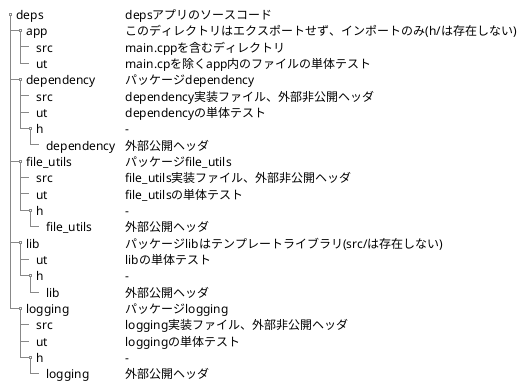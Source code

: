 @startsalt
{
{T
+deps                    | depsアプリのソースコード
++app                    | このディレクトリはエクスポートせず、インポートのみ(h/は存在しない)
+++src                   | main.cppを含むディレクトリ
+++ut                    | main.cpを除くapp内のファイルの単体テスト
++dependency             | パッケージdependency
+++src                   | dependency実装ファイル、外部非公開ヘッダ
+++ut                    | dependencyの単体テスト
+++h                     | -
++++dependency           | 外部公開ヘッダ
++file_utils             | パッケージfile_utils
+++src                   | file_utils実装ファイル、外部非公開ヘッダ
+++ut                    | file_utilsの単体テスト
+++h                     | -
++++file_utils           | 外部公開ヘッダ
++lib                    | パッケージlibはテンプレートライブラリ(src/は存在しない)
+++ut                    | libの単体テスト
+++h                     | -
++++lib                  | 外部公開ヘッダ
++logging                | パッケージlogging
+++src                   | logging実装ファイル、外部非公開ヘッダ
+++ut                    | loggingの単体テスト
+++h                     | -
++++logging              | 外部公開ヘッダ
}
}
@endsalt

